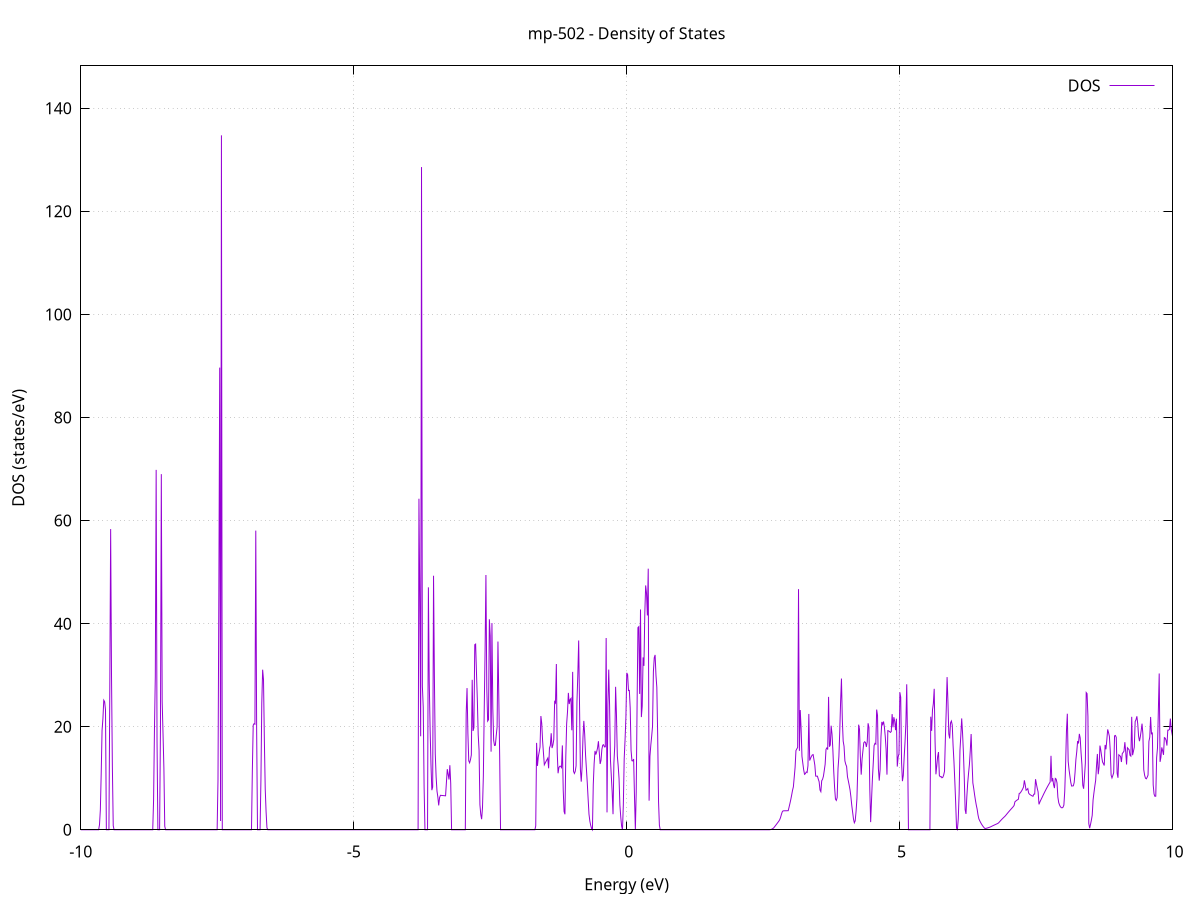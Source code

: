 set title 'mp-502 - Density of States'
set xlabel 'Energy (eV)'
set ylabel 'DOS (states/eV)'
set grid
set xrange [-10:10]
set yrange [0:148.229]
set xzeroaxis lt -1
set terminal png size 800,600
set output 'mp-502_dos_gnuplot.png'
plot '-' using 1:2 with lines title 'DOS'
-15.101000 0.000000
-15.085300 0.000000
-15.069600 0.000000
-15.053800 0.000000
-15.038100 0.000000
-15.022400 0.000000
-15.006600 0.000000
-14.990900 0.000000
-14.975200 0.000000
-14.959400 0.000000
-14.943700 0.000000
-14.928000 0.000000
-14.912200 0.000000
-14.896500 0.000000
-14.880800 0.000000
-14.865000 0.000000
-14.849300 0.000000
-14.833600 0.000000
-14.817800 0.000000
-14.802100 0.000000
-14.786400 0.000000
-14.770600 0.000000
-14.754900 0.000000
-14.739200 0.000000
-14.723400 0.000000
-14.707700 0.000000
-14.692000 0.000000
-14.676200 0.000000
-14.660500 0.000000
-14.644800 0.000000
-14.629000 0.000000
-14.613300 0.000000
-14.597600 0.000000
-14.581800 0.000000
-14.566100 0.000000
-14.550400 0.000000
-14.534600 0.000000
-14.518900 0.000000
-14.503200 0.000000
-14.487500 0.000000
-14.471700 0.000000
-14.456000 0.000000
-14.440300 0.000000
-14.424500 0.000000
-14.408800 0.000000
-14.393100 0.000000
-14.377300 0.000000
-14.361600 0.000000
-14.345900 0.000000
-14.330100 0.000000
-14.314400 0.000000
-14.298700 0.000000
-14.282900 0.000000
-14.267200 0.000000
-14.251500 0.000000
-14.235700 0.000000
-14.220000 0.000000
-14.204300 0.000000
-14.188500 0.000000
-14.172800 0.000000
-14.157100 0.000000
-14.141300 0.000000
-14.125600 0.000000
-14.109900 0.000000
-14.094100 0.000000
-14.078400 0.000000
-14.062700 0.000000
-14.046900 0.000000
-14.031200 0.000000
-14.015500 0.000000
-13.999700 0.000000
-13.984000 0.000000
-13.968300 0.000000
-13.952500 0.000000
-13.936800 0.000000
-13.921100 0.000000
-13.905300 0.000000
-13.889600 0.000000
-13.873900 0.000000
-13.858100 0.000000
-13.842400 0.000000
-13.826700 0.000000
-13.811000 0.000000
-13.795200 0.000000
-13.779500 0.000000
-13.763800 0.000000
-13.748000 0.000000
-13.732300 0.000000
-13.716600 0.000000
-13.700800 0.000000
-13.685100 0.000000
-13.669400 0.013000
-13.653600 1.866100
-13.637900 7.055800
-13.622200 22.891300
-13.606400 39.743500
-13.590700 44.764400
-13.575000 0.000000
-13.559200 0.000000
-13.543500 0.000000
-13.527800 0.000000
-13.512000 66.602700
-13.496300 33.664800
-13.480600 10.326800
-13.464800 2.637900
-13.449100 0.076400
-13.433400 0.000000
-13.417600 0.000000
-13.401900 0.000000
-13.386200 0.000000
-13.370400 0.000000
-13.354700 0.000000
-13.339000 0.000000
-13.323200 0.000000
-13.307500 0.000000
-13.291800 0.000000
-13.276000 0.000000
-13.260300 0.000000
-13.244600 0.000000
-13.228800 0.000000
-13.213100 0.000000
-13.197400 0.000000
-13.181600 0.000000
-13.165900 0.000000
-13.150200 0.000000
-13.134400 0.000000
-13.118700 0.000000
-13.103000 0.000000
-13.087300 0.000000
-13.071500 0.000000
-13.055800 0.000000
-13.040100 0.000000
-13.024300 0.000000
-13.008600 0.000000
-12.992900 0.000000
-12.977100 0.000000
-12.961400 0.000000
-12.945700 0.000000
-12.929900 0.000000
-12.914200 0.000000
-12.898500 0.000000
-12.882700 0.000000
-12.867000 0.000000
-12.851300 0.000000
-12.835500 0.000000
-12.819800 0.000000
-12.804100 0.000000
-12.788300 0.000000
-12.772600 0.000000
-12.756900 0.000000
-12.741100 0.000000
-12.725400 0.000000
-12.709700 0.000000
-12.693900 0.000000
-12.678200 0.000000
-12.662500 0.000000
-12.646700 0.000000
-12.631000 0.000000
-12.615300 0.000000
-12.599500 0.010400
-12.583800 4.102300
-12.568100 19.387000
-12.552300 102.628900
-12.536600 0.000000
-12.520900 0.000000
-12.505100 48.012200
-12.489400 39.137500
-12.473700 24.253000
-12.457900 7.419800
-12.442200 1.540300
-12.426500 0.000000
-12.410800 0.000000
-12.395000 0.000000
-12.379300 0.000000
-12.363600 0.000000
-12.347800 0.000000
-12.332100 0.000000
-12.316400 0.000000
-12.300600 0.000000
-12.284900 0.000000
-12.269200 0.000000
-12.253400 0.000000
-12.237700 0.000000
-12.222000 0.000000
-12.206200 0.000000
-12.190500 0.000000
-12.174800 0.000000
-12.159000 0.000000
-12.143300 11.992300
-12.127600 29.723700
-12.111800 63.585800
-12.096100 29.496000
-12.080400 105.793400
-12.064600 0.000000
-12.048900 0.000000
-12.033200 0.000000
-12.017400 0.000000
-12.001700 0.000000
-11.986000 0.000000
-11.970200 0.000000
-11.954500 0.000000
-11.938800 0.000000
-11.923000 10.059400
-11.907300 108.750500
-11.891600 41.203900
-11.875800 0.000000
-11.860100 0.000000
-11.844400 46.890400
-11.828600 40.409200
-11.812900 31.477200
-11.797200 1.171500
-11.781400 0.000000
-11.765700 0.000000
-11.750000 0.000000
-11.734200 0.000000
-11.718500 0.000000
-11.702800 0.000000
-11.687100 0.000000
-11.671300 0.000000
-11.655600 0.000000
-11.639900 0.000000
-11.624100 0.000000
-11.608400 0.000000
-11.592700 0.000000
-11.576900 0.000000
-11.561200 0.000000
-11.545500 0.000000
-11.529700 0.000000
-11.514000 0.000000
-11.498300 0.000000
-11.482500 0.000000
-11.466800 0.000000
-11.451100 0.000000
-11.435300 0.000000
-11.419600 0.000000
-11.403900 0.000000
-11.388100 0.000000
-11.372400 0.000000
-11.356700 0.000000
-11.340900 0.000000
-11.325200 0.000000
-11.309500 0.000000
-11.293700 0.000000
-11.278000 0.000000
-11.262300 0.000000
-11.246500 0.000000
-11.230800 0.000000
-11.215100 0.000000
-11.199300 0.000000
-11.183600 0.000000
-11.167900 0.000000
-11.152100 0.000000
-11.136400 0.000000
-11.120700 0.000000
-11.104900 17.320800
-11.089200 128.268000
-11.073500 0.000000
-11.057700 90.971900
-11.042000 0.000000
-11.026300 0.000000
-11.010500 0.000000
-10.994800 0.000000
-10.979100 0.000000
-10.963400 0.000000
-10.947600 0.000000
-10.931900 0.000000
-10.916200 0.000000
-10.900400 0.000000
-10.884700 0.000000
-10.869000 0.000000
-10.853200 0.000000
-10.837500 0.000000
-10.821800 0.000000
-10.806000 0.000000
-10.790300 0.000000
-10.774600 0.000000
-10.758800 0.000000
-10.743100 0.000000
-10.727400 0.000000
-10.711600 0.000000
-10.695900 0.000000
-10.680200 0.000000
-10.664400 0.000000
-10.648700 0.000000
-10.633000 0.000000
-10.617200 0.000000
-10.601500 0.000000
-10.585800 0.000000
-10.570000 0.000000
-10.554300 0.000000
-10.538600 0.000000
-10.522800 0.000000
-10.507100 0.000000
-10.491400 0.000000
-10.475600 0.000000
-10.459900 0.000000
-10.444200 0.000000
-10.428400 0.000000
-10.412700 0.000000
-10.397000 0.000000
-10.381200 0.000000
-10.365500 0.000000
-10.349800 0.000000
-10.334000 0.000000
-10.318300 0.000000
-10.302600 0.000000
-10.286900 0.000000
-10.271100 0.000000
-10.255400 0.000000
-10.239700 0.000000
-10.223900 0.000000
-10.208200 0.000000
-10.192500 0.000000
-10.176700 0.000000
-10.161000 0.000000
-10.145300 0.000000
-10.129500 0.000000
-10.113800 0.000000
-10.098100 0.000000
-10.082300 0.000000
-10.066600 0.000000
-10.050900 0.000000
-10.035100 0.000000
-10.019400 0.000000
-10.003700 0.000000
-9.987900 0.000000
-9.972200 0.000000
-9.956500 0.000000
-9.940700 0.000000
-9.925000 0.000000
-9.909300 0.000000
-9.893500 0.000000
-9.877800 0.000000
-9.862100 0.000000
-9.846300 0.000000
-9.830600 0.000000
-9.814900 0.000000
-9.799100 0.000000
-9.783400 0.000000
-9.767700 0.000000
-9.751900 0.000000
-9.736200 0.000000
-9.720500 0.000000
-9.704700 0.000000
-9.689000 0.000000
-9.673300 0.000600
-9.657500 0.964400
-9.641800 3.832700
-9.626100 10.885400
-9.610300 19.316000
-9.594600 21.574600
-9.578900 25.143200
-9.563200 24.847000
-9.547400 23.268200
-9.531700 0.000000
-9.516000 0.000000
-9.500200 0.000000
-9.484500 0.000000
-9.468800 26.979700
-9.453000 58.353100
-9.437300 30.005500
-9.421600 12.373900
-9.405800 0.787300
-9.390100 0.000000
-9.374400 0.000000
-9.358600 0.000000
-9.342900 0.000000
-9.327200 0.000000
-9.311400 0.000000
-9.295700 0.000000
-9.280000 0.000000
-9.264200 0.000000
-9.248500 0.000000
-9.232800 0.000000
-9.217000 0.000000
-9.201300 0.000000
-9.185600 0.000000
-9.169800 0.000000
-9.154100 0.000000
-9.138400 0.000000
-9.122600 0.000000
-9.106900 0.000000
-9.091200 0.000000
-9.075400 0.000000
-9.059700 0.000000
-9.044000 0.000000
-9.028200 0.000000
-9.012500 0.000000
-8.996800 0.000000
-8.981000 0.000000
-8.965300 0.000000
-8.949600 0.000000
-8.933800 0.000000
-8.918100 0.000000
-8.902400 0.000000
-8.886700 0.000000
-8.870900 0.000000
-8.855200 0.000000
-8.839500 0.000000
-8.823700 0.000000
-8.808000 0.000000
-8.792300 0.000000
-8.776500 0.000000
-8.760800 0.000000
-8.745100 0.000000
-8.729300 0.000000
-8.713600 0.000000
-8.697900 0.000000
-8.682100 0.000000
-8.666400 5.799600
-8.650700 19.291800
-8.634900 29.731500
-8.619200 69.833100
-8.603500 17.311500
-8.587700 0.000000
-8.572000 0.000000
-8.556300 0.000000
-8.540500 19.634600
-8.524800 69.014600
-8.509100 24.876500
-8.493300 18.522900
-8.477600 11.937800
-8.461900 0.667800
-8.446100 0.000000
-8.430400 0.000000
-8.414700 0.000000
-8.398900 0.000000
-8.383200 0.000000
-8.367500 0.000000
-8.351700 0.000000
-8.336000 0.000000
-8.320300 0.000000
-8.304500 0.000000
-8.288800 0.000000
-8.273100 0.000000
-8.257300 0.000000
-8.241600 0.000000
-8.225900 0.000000
-8.210100 0.000000
-8.194400 0.000000
-8.178700 0.000000
-8.163000 0.000000
-8.147200 0.000000
-8.131500 0.000000
-8.115800 0.000000
-8.100000 0.000000
-8.084300 0.000000
-8.068600 0.000000
-8.052800 0.000000
-8.037100 0.000000
-8.021400 0.000000
-8.005600 0.000000
-7.989900 0.000000
-7.974200 0.000000
-7.958400 0.000000
-7.942700 0.000000
-7.927000 0.000000
-7.911200 0.000000
-7.895500 0.000000
-7.879800 0.000000
-7.864000 0.000000
-7.848300 0.000000
-7.832600 0.000000
-7.816800 0.000000
-7.801100 0.000000
-7.785400 0.000000
-7.769600 0.000000
-7.753900 0.000000
-7.738200 0.000000
-7.722400 0.000000
-7.706700 0.000000
-7.691000 0.000000
-7.675200 0.000000
-7.659500 0.000000
-7.643800 0.000000
-7.628000 0.000000
-7.612300 0.000000
-7.596600 0.000000
-7.580800 0.000000
-7.565100 0.000000
-7.549400 0.000000
-7.533600 0.000000
-7.517900 0.000000
-7.502200 0.000000
-7.486500 9.658000
-7.470700 46.049300
-7.455000 89.686300
-7.439300 1.703400
-7.423500 134.753600
-7.407800 0.000000
-7.392100 0.000000
-7.376300 0.000000
-7.360600 0.000000
-7.344900 0.000000
-7.329100 0.000000
-7.313400 0.000000
-7.297700 0.000000
-7.281900 0.000000
-7.266200 0.000000
-7.250500 0.000000
-7.234700 0.000000
-7.219000 0.000000
-7.203300 0.000000
-7.187500 0.000000
-7.171800 0.000000
-7.156100 0.000000
-7.140300 0.000000
-7.124600 0.000000
-7.108900 0.000000
-7.093100 0.000000
-7.077400 0.000000
-7.061700 0.000000
-7.045900 0.000000
-7.030200 0.000000
-7.014500 0.000000
-6.998700 0.000000
-6.983000 0.000000
-6.967300 0.000000
-6.951500 0.000000
-6.935800 0.000000
-6.920100 0.000000
-6.904300 0.000000
-6.888600 0.000000
-6.872900 0.000000
-6.857100 11.470400
-6.841400 20.293000
-6.825700 20.581700
-6.809900 20.488500
-6.794200 58.046300
-6.778500 19.632700
-6.762800 0.000000
-6.747000 0.000000
-6.731300 0.000000
-6.715600 0.000000
-6.699800 9.755500
-6.684100 24.633400
-6.668400 31.064900
-6.652600 29.096000
-6.636900 17.339000
-6.621200 7.910500
-6.605400 3.478500
-6.589700 0.405100
-6.574000 0.000000
-6.558200 0.000000
-6.542500 0.000000
-6.526800 0.000000
-6.511000 0.000000
-6.495300 0.000000
-6.479600 0.000000
-6.463800 0.000000
-6.448100 0.000000
-6.432400 0.000000
-6.416600 0.000000
-6.400900 0.000000
-6.385200 0.000000
-6.369400 0.000000
-6.353700 0.000000
-6.338000 0.000000
-6.322200 0.000000
-6.306500 0.000000
-6.290800 0.000000
-6.275000 0.000000
-6.259300 0.000000
-6.243600 0.000000
-6.227800 0.000000
-6.212100 0.000000
-6.196400 0.000000
-6.180600 0.000000
-6.164900 0.000000
-6.149200 0.000000
-6.133400 0.000000
-6.117700 0.000000
-6.102000 0.000000
-6.086200 0.000000
-6.070500 0.000000
-6.054800 0.000000
-6.039100 0.000000
-6.023300 0.000000
-6.007600 0.000000
-5.991900 0.000000
-5.976100 0.000000
-5.960400 0.000000
-5.944700 0.000000
-5.928900 0.000000
-5.913200 0.000000
-5.897500 0.000000
-5.881700 0.000000
-5.866000 0.000000
-5.850300 0.000000
-5.834500 0.000000
-5.818800 0.000000
-5.803100 0.000000
-5.787300 0.000000
-5.771600 0.000000
-5.755900 0.000000
-5.740100 0.000000
-5.724400 0.000000
-5.708700 0.000000
-5.692900 0.000000
-5.677200 0.000000
-5.661500 0.000000
-5.645700 0.000000
-5.630000 0.000000
-5.614300 0.000000
-5.598500 0.000000
-5.582800 0.000000
-5.567100 0.000000
-5.551300 0.000000
-5.535600 0.000000
-5.519900 0.000000
-5.504100 0.000000
-5.488400 0.000000
-5.472700 0.000000
-5.456900 0.000000
-5.441200 0.000000
-5.425500 0.000000
-5.409700 0.000000
-5.394000 0.000000
-5.378300 0.000000
-5.362600 0.000000
-5.346800 0.000000
-5.331100 0.000000
-5.315400 0.000000
-5.299600 0.000000
-5.283900 0.000000
-5.268200 0.000000
-5.252400 0.000000
-5.236700 0.000000
-5.221000 0.000000
-5.205200 0.000000
-5.189500 0.000000
-5.173800 0.000000
-5.158000 0.000000
-5.142300 0.000000
-5.126600 0.000000
-5.110800 0.000000
-5.095100 0.000000
-5.079400 0.000000
-5.063600 0.000000
-5.047900 0.000000
-5.032200 0.000000
-5.016400 0.000000
-5.000700 0.000000
-4.985000 0.000000
-4.969200 0.000000
-4.953500 0.000000
-4.937800 0.000000
-4.922000 0.000000
-4.906300 0.000000
-4.890600 0.000000
-4.874800 0.000000
-4.859100 0.000000
-4.843400 0.000000
-4.827600 0.000000
-4.811900 0.000000
-4.796200 0.000000
-4.780400 0.000000
-4.764700 0.000000
-4.749000 0.000000
-4.733200 0.000000
-4.717500 0.000000
-4.701800 0.000000
-4.686000 0.000000
-4.670300 0.000000
-4.654600 0.000000
-4.638900 0.000000
-4.623100 0.000000
-4.607400 0.000000
-4.591700 0.000000
-4.575900 0.000000
-4.560200 0.000000
-4.544500 0.000000
-4.528700 0.000000
-4.513000 0.000000
-4.497300 0.000000
-4.481500 0.000000
-4.465800 0.000000
-4.450100 0.000000
-4.434300 0.000000
-4.418600 0.000000
-4.402900 0.000000
-4.387100 0.000000
-4.371400 0.000000
-4.355700 0.000000
-4.339900 0.000000
-4.324200 0.000000
-4.308500 0.000000
-4.292700 0.000000
-4.277000 0.000000
-4.261300 0.000000
-4.245500 0.000000
-4.229800 0.000000
-4.214100 0.000000
-4.198300 0.000000
-4.182600 0.000000
-4.166900 0.000000
-4.151100 0.000000
-4.135400 0.000000
-4.119700 0.000000
-4.103900 0.000000
-4.088200 0.000000
-4.072500 0.000000
-4.056700 0.000000
-4.041000 0.000000
-4.025300 0.000000
-4.009500 0.000000
-3.993800 0.000000
-3.978100 0.000000
-3.962400 0.000000
-3.946600 0.000000
-3.930900 0.000000
-3.915200 0.000000
-3.899400 0.000000
-3.883700 0.000000
-3.868000 0.000000
-3.852200 0.000000
-3.836500 0.000000
-3.820800 0.000000
-3.805000 64.230500
-3.789300 44.576600
-3.773600 18.141800
-3.757800 128.599800
-3.742100 27.820500
-3.726400 23.798800
-3.710600 8.289300
-3.694900 0.000000
-3.679200 0.000000
-3.663400 0.000000
-3.647700 0.000000
-3.632000 47.041900
-3.616200 28.730100
-3.600500 19.579600
-3.584800 12.711500
-3.569000 7.686900
-3.553300 8.284000
-3.537600 49.298400
-3.521800 29.417500
-3.506100 14.754800
-3.490400 10.263700
-3.474600 7.519500
-3.458900 6.366300
-3.443200 4.725400
-3.427400 6.230800
-3.411700 6.689800
-3.396000 6.671800
-3.380200 6.654600
-3.364500 6.638200
-3.348800 6.622600
-3.333000 6.607600
-3.317300 6.593500
-3.301600 9.249400
-3.285800 11.762000
-3.270100 10.754600
-3.254400 9.753200
-3.238700 12.524900
-3.222900 8.996700
-3.207200 0.000000
-3.191500 0.000000
-3.175700 0.000000
-3.160000 0.000000
-3.144300 0.000000
-3.128500 0.000000
-3.112800 0.000000
-3.097100 0.000000
-3.081300 0.000000
-3.065600 0.000000
-3.049900 0.000000
-3.034100 0.000000
-3.018400 0.000000
-3.002700 0.000000
-2.986900 0.000000
-2.971200 0.000000
-2.955500 0.000000
-2.939700 22.563800
-2.924000 27.495300
-2.908300 18.709200
-2.892500 13.382000
-2.876800 12.994200
-2.861100 13.605400
-2.845300 14.502800
-2.829600 29.098100
-2.813900 19.180300
-2.798100 19.807000
-2.782400 35.912300
-2.766700 36.043500
-2.750900 30.433400
-2.735200 25.175700
-2.719500 18.456700
-2.703700 15.459400
-2.688000 4.876600
-2.672300 2.950900
-2.656500 2.049600
-2.640800 4.304400
-2.625100 10.418700
-2.609300 23.183900
-2.593600 34.593400
-2.577900 49.434300
-2.562200 27.489000
-2.546400 21.094100
-2.530700 21.360500
-2.515000 40.842700
-2.499200 37.619800
-2.483500 15.159400
-2.467800 40.114200
-2.452000 23.598100
-2.436300 17.366500
-2.420600 16.361400
-2.404800 16.406300
-2.389100 18.305800
-2.373400 19.919200
-2.357600 36.530800
-2.341900 25.688200
-2.326200 14.271200
-2.310400 0.000000
-2.294700 0.000000
-2.279000 0.000000
-2.263200 0.000000
-2.247500 0.000000
-2.231800 0.000000
-2.216000 0.000000
-2.200300 0.000000
-2.184600 0.000000
-2.168800 0.000000
-2.153100 0.000000
-2.137400 0.000000
-2.121600 0.000000
-2.105900 0.000000
-2.090200 0.000000
-2.074400 0.000000
-2.058700 0.000000
-2.043000 0.000000
-2.027200 0.000000
-2.011500 0.000000
-1.995800 0.000000
-1.980000 0.000000
-1.964300 0.000000
-1.948600 0.000000
-1.932800 0.000000
-1.917100 0.000000
-1.901400 0.000000
-1.885600 0.000000
-1.869900 0.000000
-1.854200 0.000000
-1.838500 0.000000
-1.822700 0.000000
-1.807000 0.000000
-1.791300 0.000000
-1.775500 0.000000
-1.759800 0.000000
-1.744100 0.000000
-1.728300 0.000000
-1.712600 0.000000
-1.696900 0.000000
-1.681100 0.000000
-1.665400 0.742100
-1.649700 16.858000
-1.633900 12.390700
-1.618200 14.167500
-1.602500 15.090200
-1.586700 16.065700
-1.571000 22.067500
-1.555300 20.614000
-1.539500 17.228400
-1.523800 14.866400
-1.508100 12.611500
-1.492300 12.945100
-1.476600 13.270900
-1.460900 13.589100
-1.445100 13.899500
-1.429400 11.926500
-1.413700 15.880700
-1.397900 16.356900
-1.382200 18.729200
-1.366500 15.855800
-1.350700 16.460800
-1.335000 17.492600
-1.319300 24.856400
-1.303500 24.611800
-1.287800 32.165800
-1.272100 15.122300
-1.256300 10.966500
-1.240600 12.084100
-1.224900 12.326500
-1.209100 12.326500
-1.193400 12.084400
-1.177700 16.373100
-1.161900 7.716100
-1.146200 3.545700
-1.130500 3.008400
-1.114800 14.162200
-1.099000 20.597600
-1.083300 22.918800
-1.067600 26.562400
-1.051800 24.398900
-1.036100 25.274300
-1.020400 25.488700
-1.004600 19.317200
-0.988900 30.634100
-0.973200 11.352500
-0.957400 10.927400
-0.941700 11.326600
-0.926000 12.409800
-0.910200 24.858200
-0.894500 30.064100
-0.878800 36.730100
-0.863000 24.040700
-0.847300 11.680400
-0.831600 9.340300
-0.815800 12.331400
-0.800100 17.887600
-0.784400 21.131700
-0.768600 18.522100
-0.752900 14.524600
-0.737200 11.842900
-0.721400 9.120000
-0.705700 6.018400
-0.690000 3.034000
-0.674200 1.690200
-0.658500 0.856300
-0.642800 0.264800
-0.627000 0.000000
-0.611300 8.799800
-0.595600 12.839300
-0.579800 15.299700
-0.564100 14.599000
-0.548400 15.163300
-0.532600 15.900700
-0.516900 17.184800
-0.501200 15.001800
-0.485400 12.774700
-0.469700 13.461000
-0.454000 15.601500
-0.438300 16.420800
-0.422500 16.503000
-0.406800 16.078700
-0.391100 16.103500
-0.375300 37.214500
-0.359600 3.371000
-0.343900 24.279200
-0.328100 31.076900
-0.312400 24.070500
-0.296700 13.575100
-0.280900 10.420000
-0.265200 7.330800
-0.249500 3.025600
-0.233700 12.941600
-0.218000 16.258600
-0.202300 27.744500
-0.186500 22.271200
-0.170800 14.335600
-0.155100 12.404400
-0.139300 9.960100
-0.123600 4.784300
-0.107900 2.476300
-0.092100 0.715100
-0.076400 0.000000
-0.060700 4.799500
-0.044900 13.777200
-0.029200 17.452900
-0.013500 21.828800
0.002300 30.443700
0.018000 30.103300
0.033700 27.012100
0.049500 27.046300
0.065200 23.604400
0.080900 15.418900
0.096700 13.397600
0.112400 13.364000
0.128100 13.723800
0.143900 6.353900
0.159600 0.000000
0.175300 7.313100
0.191100 24.093900
0.206800 39.219500
0.222500 39.410300
0.238300 26.362600
0.254000 42.745700
0.269700 21.867900
0.285400 24.007400
0.301200 33.444900
0.316900 31.809300
0.332600 41.987200
0.348400 47.409900
0.364100 45.871000
0.379800 41.591400
0.395600 50.664500
0.411300 5.645500
0.427000 14.279500
0.442800 16.440900
0.458500 18.149400
0.474200 20.040600
0.490000 30.655600
0.505700 33.377000
0.521400 33.929400
0.537200 29.992000
0.552900 27.635700
0.568600 18.271700
0.584400 5.462400
0.600100 0.862600
0.615800 0.000000
0.631600 0.000000
0.647300 0.000000
0.663000 0.000000
0.678800 0.000000
0.694500 0.000000
0.710200 0.000000
0.726000 0.000000
0.741700 0.000000
0.757400 0.000000
0.773200 0.000000
0.788900 0.000000
0.804600 0.000000
0.820400 0.000000
0.836100 0.000000
0.851800 0.000000
0.867600 0.000000
0.883300 0.000000
0.899000 0.000000
0.914800 0.000000
0.930500 0.000000
0.946200 0.000000
0.961900 0.000000
0.977700 0.000000
0.993400 0.000000
1.009100 0.000000
1.024900 0.000000
1.040600 0.000000
1.056300 0.000000
1.072100 0.000000
1.087800 0.000000
1.103500 0.000000
1.119300 0.000000
1.135000 0.000000
1.150700 0.000000
1.166500 0.000000
1.182200 0.000000
1.197900 0.000000
1.213700 0.000000
1.229400 0.000000
1.245100 0.000000
1.260900 0.000000
1.276600 0.000000
1.292300 0.000000
1.308100 0.000000
1.323800 0.000000
1.339500 0.000000
1.355300 0.000000
1.371000 0.000000
1.386700 0.000000
1.402500 0.000000
1.418200 0.000000
1.433900 0.000000
1.449700 0.000000
1.465400 0.000000
1.481100 0.000000
1.496900 0.000000
1.512600 0.000000
1.528300 0.000000
1.544100 0.000000
1.559800 0.000000
1.575500 0.000000
1.591300 0.000000
1.607000 0.000000
1.622700 0.000000
1.638500 0.000000
1.654200 0.000000
1.669900 0.000000
1.685600 0.000000
1.701400 0.000000
1.717100 0.000000
1.732800 0.000000
1.748600 0.000000
1.764300 0.000000
1.780000 0.000000
1.795800 0.000000
1.811500 0.000000
1.827200 0.000000
1.843000 0.000000
1.858700 0.000000
1.874400 0.000000
1.890200 0.000000
1.905900 0.000000
1.921600 0.000000
1.937400 0.000000
1.953100 0.000000
1.968800 0.000000
1.984600 0.000000
2.000300 0.000000
2.016000 0.000000
2.031800 0.000000
2.047500 0.000000
2.063200 0.000000
2.079000 0.000000
2.094700 0.000000
2.110400 0.000000
2.126200 0.000000
2.141900 0.000000
2.157600 0.000000
2.173400 0.000000
2.189100 0.000000
2.204800 0.000000
2.220600 0.000000
2.236300 0.000000
2.252000 0.000000
2.267800 0.000000
2.283500 0.000000
2.299200 0.000000
2.315000 0.000000
2.330700 0.000000
2.346400 0.000000
2.362100 0.000000
2.377900 0.000000
2.393600 0.000000
2.409300 0.000000
2.425100 0.000000
2.440800 0.000000
2.456500 0.000000
2.472300 0.000000
2.488000 0.000000
2.503700 0.000000
2.519500 0.000000
2.535200 0.000000
2.550900 0.000000
2.566700 0.000000
2.582400 0.000000
2.598100 0.000000
2.613900 0.000600
2.629600 0.019100
2.645300 0.063500
2.661100 0.133700
2.676800 0.229900
2.692500 0.351900
2.708300 0.557500
2.724000 0.774300
2.739700 0.992900
2.755500 1.213500
2.771200 1.435900
2.786900 1.660300
2.802700 1.926800
2.818400 2.344600
2.834100 2.941800
2.849900 3.455900
2.865600 3.670900
2.881300 3.680300
2.897100 3.683700
2.912800 3.687800
2.928500 3.692700
2.944300 3.698200
2.960000 3.704400
2.975700 4.395000
2.991500 5.113300
3.007200 5.866400
3.022900 6.721500
3.038700 7.641800
3.054400 8.328100
3.070100 10.192400
3.085800 12.080700
3.101600 15.369800
3.117300 15.686100
3.133000 15.982500
3.148800 46.693100
3.164500 15.310400
3.180200 23.232300
3.196000 19.650700
3.211700 14.261200
3.227400 12.919900
3.243200 11.630500
3.258900 10.759300
3.274600 10.882800
3.290400 11.212900
3.306100 11.117600
3.321800 12.442600
3.337600 22.470600
3.353300 13.439600
3.369000 13.863000
3.384800 14.240900
3.400500 14.514200
3.416200 14.590000
3.432000 13.571500
3.447700 12.531800
3.463400 10.414700
3.479200 10.401900
3.494900 10.404300
3.510600 9.840900
3.526400 9.320500
3.542100 7.716600
3.557800 7.397400
3.573600 9.516900
3.589300 9.797300
3.605000 10.391300
3.620800 11.530600
3.636500 12.710500
3.652200 15.611700
3.668000 15.879100
3.683700 15.570700
3.699400 25.791100
3.715200 16.117700
3.730900 16.454700
3.746600 20.191900
3.762400 18.550100
3.778100 15.510000
3.793800 11.349500
3.809500 8.222000
3.825300 5.958800
3.841000 5.696400
3.856700 6.252700
3.872500 11.879900
3.888200 14.214800
3.903900 19.003000
3.919700 24.872600
3.935400 29.343400
3.951100 21.340900
3.966900 17.207500
3.982600 16.208400
3.998300 13.366900
4.014100 12.702200
4.029800 12.290700
4.045500 10.289900
4.061300 9.485600
4.077000 8.645400
4.092700 7.725100
4.108500 6.383900
4.124200 4.745300
4.139900 3.418100
4.155700 2.090700
4.171400 1.361400
4.187100 1.724400
4.202900 3.577600
4.218600 6.004400
4.234300 11.911500
4.250100 20.398100
4.265800 19.524600
4.281500 14.150800
4.297300 10.692800
4.313000 13.709700
4.328700 15.329000
4.344500 16.877300
4.360200 17.080900
4.375900 16.939900
4.391700 16.072100
4.407400 17.063600
4.423100 20.665900
4.438900 19.861200
4.454600 7.854200
4.470300 1.483800
4.486000 5.694400
4.501800 9.767200
4.517500 12.837400
4.533200 16.321700
4.549000 16.762500
4.564700 16.622900
4.580400 23.321800
4.596200 22.192000
4.611900 11.856100
4.627600 9.540900
4.643400 11.633500
4.659100 17.993200
4.674800 20.927800
4.690600 20.448500
4.706300 21.002600
4.722000 19.929900
4.737800 18.114900
4.753500 15.536300
4.769200 10.702200
4.785000 19.238100
4.800700 19.181100
4.816400 19.052700
4.832200 18.896700
4.847900 19.062300
4.863600 22.451000
4.879400 19.887800
4.895100 21.846700
4.910800 21.059900
4.926600 19.324500
4.942300 21.558600
4.958000 12.261900
4.973800 14.114500
4.989500 14.781200
5.005200 26.678700
5.021000 25.705800
5.036700 13.037100
5.052400 9.435000
5.068200 10.532700
5.083900 14.017400
5.099600 16.969500
5.115400 20.566300
5.131100 28.237300
5.146800 16.236400
5.162600 0.000000
5.178300 0.000000
5.194000 0.000000
5.209700 0.000000
5.225500 0.000000
5.241200 0.000000
5.256900 0.000000
5.272700 0.000000
5.288400 0.000000
5.304100 0.000000
5.319900 0.000000
5.335600 0.000000
5.351300 0.000000
5.367100 0.000000
5.382800 0.000000
5.398500 0.000000
5.414300 0.000000
5.430000 0.000000
5.445700 0.000000
5.461500 0.000000
5.477200 0.000000
5.492900 0.000000
5.508700 0.000000
5.524400 0.000000
5.540100 0.000000
5.555900 0.000000
5.571600 21.939800
5.587300 19.192400
5.603100 23.260000
5.618800 24.491300
5.634500 27.353300
5.650300 17.151400
5.666000 10.761200
5.681700 12.434300
5.697500 14.216000
5.713200 15.082300
5.728900 10.526700
5.744700 10.290600
5.760400 10.329500
5.776100 10.087400
5.791900 10.177600
5.807600 10.600200
5.823300 11.355100
5.839100 17.668300
5.854800 23.272300
5.870500 29.628800
5.886200 24.773600
5.902000 18.582900
5.917700 17.720900
5.933400 20.738500
5.949200 21.101000
5.964900 20.342700
5.980600 16.290500
5.996400 13.230400
6.012100 9.411800
6.027800 5.260000
6.043600 0.321400
6.059300 0.053300
6.075000 2.054100
6.090800 6.945800
6.106500 15.385800
6.122200 18.318300
6.138000 21.604600
6.153700 18.774800
6.169400 15.059800
6.185200 10.129300
6.200900 3.919400
6.216600 3.073200
6.232400 6.453000
6.248100 9.052600
6.263800 10.975600
6.279600 12.677100
6.295300 15.371200
6.311000 18.577200
6.326800 13.464700
6.342500 9.093700
6.358200 8.053700
6.374000 6.816200
6.389700 5.725700
6.405400 4.783700
6.421200 3.992200
6.436900 2.887000
6.452600 2.118600
6.468400 1.757700
6.484100 1.428400
6.499800 1.130900
6.515600 0.865000
6.531300 0.630800
6.547000 0.428200
6.562800 0.257400
6.578500 0.259300
6.594200 0.304400
6.609900 0.353100
6.625700 0.405400
6.641400 0.461300
6.657100 0.520900
6.672900 0.599100
6.688600 0.681100
6.704300 0.761900
6.720100 0.841700
6.735800 0.920400
6.751500 0.998100
6.767300 1.074600
6.783000 1.150100
6.798700 1.224500
6.814500 1.351400
6.830200 1.530000
6.845900 1.717800
6.861700 1.899100
6.877400 2.073800
6.893100 2.242000
6.908900 2.403700
6.924600 2.558900
6.940300 2.732500
6.956100 2.939400
6.971800 3.142900
6.987500 3.342800
7.003300 3.539200
7.019000 3.732200
7.034700 3.921600
7.050500 4.107600
7.066200 4.290000
7.081900 4.481200
7.097700 4.708200
7.113400 5.425400
7.129100 5.574900
7.144900 5.707800
7.160600 5.824100
7.176300 5.923900
7.192100 7.063700
7.207800 7.109300
7.223500 7.344200
7.239300 7.605400
7.255000 7.931900
7.270700 8.304700
7.286400 9.593600
7.302200 8.709500
7.317900 7.672800
7.333600 7.805000
7.349400 7.991500
7.365100 7.110600
7.380800 6.896700
7.396600 6.778500
7.412300 6.672800
7.428000 6.579400
7.443800 6.498400
7.459500 6.902200
7.475200 6.924900
7.491000 9.812400
7.506700 8.887400
7.522400 8.038600
7.538200 7.342200
7.553900 4.932500
7.569600 5.356800
7.585400 5.733400
7.601100 6.067700
7.616800 6.407900
7.632600 6.765500
7.648300 7.108500
7.664000 7.442900
7.679800 7.768800
7.695500 8.086100
7.711200 8.394900
7.727000 8.695200
7.742700 8.986900
7.758400 9.270000
7.774200 14.350400
7.789900 9.363500
7.805600 10.030600
7.821400 8.769000
7.837100 8.089800
7.852800 9.965400
7.868600 9.833100
7.884300 9.085800
7.900000 6.345500
7.915800 5.254400
7.931500 4.787900
7.947200 4.465800
7.963000 4.289500
7.978700 4.259200
7.994400 4.374700
8.010100 4.792600
8.025900 7.428300
8.041600 12.590200
8.057300 19.123900
8.073100 22.519600
8.088800 13.298400
8.104500 11.691000
8.120300 10.438700
8.136000 9.225600
8.151700 8.488200
8.167500 8.507300
8.183200 8.529700
8.198900 9.175200
8.214700 11.113100
8.230400 13.637800
8.246100 15.165500
8.261900 17.210300
8.277600 16.753200
8.293300 18.608800
8.309100 17.807700
8.324800 14.939300
8.340500 12.680200
8.356300 8.653700
8.372000 7.965400
8.387700 10.293800
8.403500 12.920000
8.419200 26.628300
8.434900 26.408400
8.450700 21.984800
8.466400 1.224900
8.482100 0.304400
8.497900 1.029300
8.513600 1.861400
8.529300 2.800600
8.545100 5.778200
8.560800 7.172100
8.576500 8.441200
8.592300 9.585500
8.608000 12.385700
8.623700 14.709200
8.639500 10.779000
8.655200 12.169000
8.670900 16.334700
8.686700 15.441500
8.702400 14.218100
8.718100 13.162800
8.733800 12.835200
8.749600 12.471700
8.765300 16.458300
8.781000 15.623900
8.796800 17.418400
8.812500 19.473800
8.828200 18.865200
8.844000 18.110500
8.859700 15.357100
8.875400 10.605300
8.891200 10.059700
8.906900 10.525500
8.922600 11.084900
8.938400 18.226000
8.954100 18.299900
8.969800 17.930700
8.985600 10.968700
9.001300 10.088500
9.017000 14.545300
9.032800 14.387100
9.048500 14.237300
9.064200 13.152500
9.080000 14.794800
9.095700 14.997200
9.111400 15.259700
9.127200 16.995200
9.142900 15.093900
9.158600 12.667400
9.174400 15.914700
9.190100 15.719300
9.205800 15.516600
9.221600 14.447100
9.237300 14.289300
9.253000 21.919200
9.268800 14.475800
9.284500 15.233700
9.300200 16.021100
9.316000 21.003500
9.331700 21.369200
9.347400 22.020800
9.363200 20.556000
9.378900 18.158100
9.394600 17.192900
9.410300 18.060500
9.426100 19.220500
9.441800 20.597900
9.457500 18.569500
9.473300 11.656800
9.489000 10.599900
9.504700 10.011100
9.520500 9.890300
9.536200 10.196100
9.551900 10.603300
9.567700 17.147800
9.583400 17.965100
9.599100 21.886800
9.614900 18.526200
9.630600 18.874500
9.646300 8.702400
9.662100 6.934300
9.677800 6.494400
9.693500 6.516400
9.709300 13.979900
9.725000 15.859500
9.740700 23.047100
9.756500 30.322600
9.772200 13.179800
9.787900 14.057700
9.803700 15.981800
9.819400 15.335700
9.835100 14.534900
9.850900 17.881400
9.866600 17.778200
9.882300 17.348300
9.898100 16.337600
9.913800 19.334200
9.929500 19.332900
9.945300 19.502500
9.961000 21.582000
9.976700 19.484400
9.992500 18.594700
10.008200 17.675200
10.023900 16.609000
10.039700 16.016200
10.055400 16.165800
10.071100 16.560000
10.086900 13.531900
10.102600 11.096900
10.118300 14.995800
10.134000 18.339700
10.149800 19.775600
10.165500 46.616400
10.181200 22.247400
10.197000 22.831100
10.212700 20.012500
10.228400 22.018300
10.244200 26.602000
10.259900 21.321200
10.275600 19.371400
10.291400 18.697000
10.307100 17.444000
10.322800 21.445600
10.338600 24.879400
10.354300 19.435600
10.370000 12.471200
10.385800 12.321400
10.401500 13.922900
10.417200 15.246600
10.433000 18.631900
10.448700 17.422300
10.464400 18.514700
10.480200 18.585700
10.495900 19.781400
10.511600 15.971300
10.527400 10.422700
10.543100 9.767000
10.558800 10.155400
10.574600 15.346600
10.590300 13.749000
10.606000 14.021500
10.621800 14.497200
10.637500 15.144300
10.653200 15.059200
10.669000 13.669800
10.684700 10.093300
10.700400 14.492700
10.716200 14.703400
10.731900 15.087100
10.747600 15.631300
10.763400 16.958200
10.779100 13.324600
10.794800 11.756200
10.810500 10.518800
10.826300 9.301000
10.842000 10.486800
10.857700 10.955700
10.873500 12.109800
10.889200 13.699000
10.904900 15.049200
10.920700 17.361800
10.936400 18.909500
10.952100 19.723400
10.967900 20.229800
10.983600 19.796500
10.999300 19.622600
11.015100 18.828500
11.030800 20.935200
11.046500 18.440000
11.062300 18.561500
11.078000 19.531500
11.093700 20.729200
11.109500 17.862100
11.125200 16.110200
11.140900 15.362500
11.156700 13.217100
11.172400 25.908700
11.188100 17.322400
11.203900 17.163400
11.219600 16.838400
11.235300 16.319700
11.251100 15.607300
11.266800 14.168300
11.282500 13.487300
11.298300 12.624300
11.314000 17.726900
11.329700 17.241700
11.345500 23.783800
11.361200 20.234400
11.376900 19.704100
11.392700 12.123300
11.408400 11.585400
11.424100 11.117600
11.439900 10.974000
11.455600 16.318300
11.471300 19.386300
11.487100 17.966800
11.502800 9.678900
11.518500 9.582300
11.534200 10.229600
11.550000 10.349000
11.565700 10.501800
11.581400 10.687800
11.597200 10.918000
11.612900 11.200100
11.628600 11.428000
11.644400 12.399700
11.660100 12.143800
11.675800 12.056000
11.691600 15.628000
11.707300 16.257300
11.723000 17.243500
11.738800 22.550500
11.754500 23.450700
11.770200 20.655800
11.786000 22.054000
11.801700 15.500200
11.817400 12.756200
11.833200 10.908200
11.848900 9.956100
11.864600 14.317700
11.880400 15.501300
11.896100 15.931800
11.911800 13.408300
11.927600 13.239200
11.943300 13.270100
11.959000 13.050900
11.974800 12.550200
11.990500 11.832300
12.006200 10.251600
12.022000 9.089500
12.037700 7.818700
12.053400 13.389700
12.069200 18.438000
12.084900 24.325300
12.100600 29.290500
12.116400 18.930000
12.132100 14.876800
12.147800 12.332000
12.163600 27.380200
12.179300 19.050700
12.195000 17.931100
12.210700 16.590100
12.226500 15.312700
12.242200 14.298100
12.257900 12.522600
12.273700 13.029900
12.289400 17.801000
12.305100 9.575000
12.320900 8.680600
12.336600 8.892000
12.352300 9.264300
12.368100 9.899800
12.383800 9.252400
12.399500 10.440700
12.415300 12.159800
12.431000 14.050100
12.446700 20.112400
12.462500 21.518700
12.478200 21.444800
12.493900 26.069300
12.509700 15.069100
12.525400 13.721200
12.541100 12.772800
12.556900 16.039300
12.572600 15.853300
12.588300 20.536400
12.604100 14.803300
12.619800 11.427400
12.635500 10.469100
12.651300 14.218400
12.667000 15.065900
12.682700 15.412400
12.698500 15.278400
12.714200 15.079900
12.729900 14.729900
12.745700 14.323200
12.761400 13.357800
12.777100 13.577300
12.792900 13.134400
12.808600 13.172600
12.824300 11.197200
12.840100 9.332800
12.855800 8.323500
12.871500 8.103300
12.887300 13.924700
12.903000 15.314400
12.918700 17.114500
12.934400 18.493400
12.950200 19.496700
12.965900 22.251900
12.981600 12.243700
12.997400 18.419300
13.013100 26.808400
13.028800 23.530000
13.044600 20.079500
13.060300 26.997600
13.076000 28.855300
13.091800 17.284300
13.107500 17.326200
13.123200 15.459400
13.139000 15.066700
13.154700 14.658600
13.170400 14.489500
13.186200 14.993100
13.201900 15.334800
13.217600 16.059200
13.233400 17.178100
13.249100 12.676800
13.264800 10.103800
13.280600 8.844500
13.296300 7.681600
13.312000 9.946900
13.327800 12.619600
13.343500 13.022300
13.359200 13.672600
13.375000 14.307000
13.390700 14.660000
13.406400 15.570000
13.422200 17.945800
13.437900 19.675900
13.453600 18.296300
13.469400 13.112500
13.485100 11.055700
13.500800 10.657300
13.516600 17.449800
13.532300 17.396800
13.548000 12.895500
13.563800 12.242200
13.579500 17.852100
13.595200 18.587800
13.611000 18.816800
13.626700 11.626600
13.642400 10.830200
13.658100 11.779800
13.673900 12.674600
13.689600 13.849700
13.705300 15.687200
13.721100 20.676200
13.736800 19.822700
13.752500 19.336100
13.768300 18.446600
13.784000 18.614800
13.799700 19.254300
13.815500 17.146800
13.831200 17.694400
13.846900 19.614500
13.862700 18.837100
13.878400 23.593600
13.894100 16.569100
13.909900 16.675900
13.925600 16.601000
13.941300 16.266100
13.957100 13.458600
13.972800 12.902900
13.988500 12.285300
14.004300 12.127400
14.020000 30.585000
14.035700 14.904800
14.051500 15.695700
14.067200 12.640700
14.082900 12.161500
14.098700 13.600600
14.114400 12.028700
14.130100 12.510300
14.145900 12.961200
14.161600 13.563500
14.177300 35.334200
14.193100 18.515400
14.208800 18.893900
14.224500 19.157300
14.240300 16.032400
14.256000 15.081500
14.271700 12.516800
14.287500 11.985400
14.303200 12.385900
14.318900 13.793200
14.334600 13.143900
14.350400 12.760000
14.366100 10.100700
14.381800 10.528500
14.397600 11.070900
14.413300 11.566400
14.429000 11.726100
14.444800 11.755200
14.460500 11.867900
14.476200 12.059400
14.492000 21.282400
14.507700 15.440200
14.523400 16.016800
14.539200 15.482200
14.554900 16.788600
14.570600 17.494400
14.586400 14.576500
14.602100 8.872600
14.617800 9.183600
14.633600 10.896600
14.649300 18.814100
14.665000 27.505700
14.680800 13.389700
14.696500 9.430900
14.712200 4.729900
14.728000 4.819700
14.743700 4.946000
14.759400 5.566000
14.775200 7.554700
14.790900 13.121100
14.806600 13.840400
14.822400 7.123500
14.838100 5.720400
14.853800 4.512200
14.869600 3.468100
14.885300 2.009800
14.901000 0.919700
14.916800 0.250300
14.932500 0.001700
14.948200 0.000000
14.964000 0.000000
14.979700 0.000000
14.995400 0.000000
15.011200 0.000000
15.026900 0.000000
15.042600 0.000000
15.058300 0.000000
15.074100 0.000000
15.089800 0.000000
15.105500 0.000000
15.121300 0.000000
15.137000 0.000000
15.152700 0.000000
15.168500 0.000000
15.184200 0.000000
15.199900 0.000000
15.215700 0.000000
15.231400 0.000000
15.247100 0.000000
15.262900 0.000000
15.278600 0.000000
15.294300 0.000000
15.310100 0.000000
15.325800 0.000000
15.341500 0.000000
15.357300 0.000000
15.373000 0.000000
15.388700 0.000000
15.404500 0.000000
15.420200 0.000000
15.435900 0.000000
15.451700 0.000000
15.467400 0.000000
15.483100 0.000000
15.498900 0.000000
15.514600 0.000000
15.530300 0.000000
15.546100 0.000000
15.561800 0.000000
15.577500 0.000000
15.593300 0.000000
15.609000 0.000000
15.624700 0.000000
15.640500 0.000000
15.656200 0.000000
15.671900 0.000000
15.687700 0.000000
15.703400 0.000000
15.719100 0.000000
15.734800 0.000000
15.750600 0.000000
15.766300 0.000000
15.782000 0.000000
15.797800 0.000000
15.813500 0.000000
15.829200 0.000000
15.845000 0.000000
15.860700 0.000000
15.876400 0.000000
15.892200 0.000000
15.907900 0.000000
15.923600 0.000000
15.939400 0.000000
15.955100 0.000000
15.970800 0.000000
15.986600 0.000000
16.002300 0.000000
16.018000 0.000000
16.033800 0.000000
16.049500 0.000000
16.065200 0.000000
16.081000 0.000000
16.096700 0.000000
16.112400 0.000000
16.128200 0.000000
16.143900 0.000000
16.159600 0.000000
16.175400 0.000000
16.191100 0.000000
16.206800 0.000000
16.222600 0.000000
16.238300 0.000000
16.254000 0.000000
16.269800 0.000000
16.285500 0.000000
16.301200 0.000000
16.317000 0.000000
16.332700 0.000000
16.348400 0.000000
16.364200 0.000000
e
